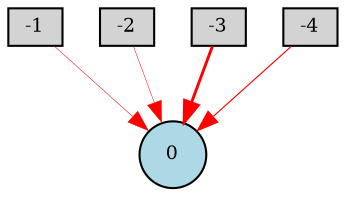 digraph {
	node [fontsize=9 height=0.2 shape=circle width=0.2]
	-1 [fillcolor=lightgray shape=box style=filled]
	-2 [fillcolor=lightgray shape=box style=filled]
	-3 [fillcolor=lightgray shape=box style=filled]
	-4 [fillcolor=lightgray shape=box style=filled]
	0 [fillcolor=lightblue style=filled]
	-2 -> 0 [color=red penwidth=0.2348231478939439 style=solid]
	-1 -> 0 [color=red penwidth=0.25517401997317146 style=solid]
	-3 -> 0 [color=red penwidth=1.3908283384386575 style=solid]
	-4 -> 0 [color=red penwidth=0.5516518406830485 style=solid]
}
